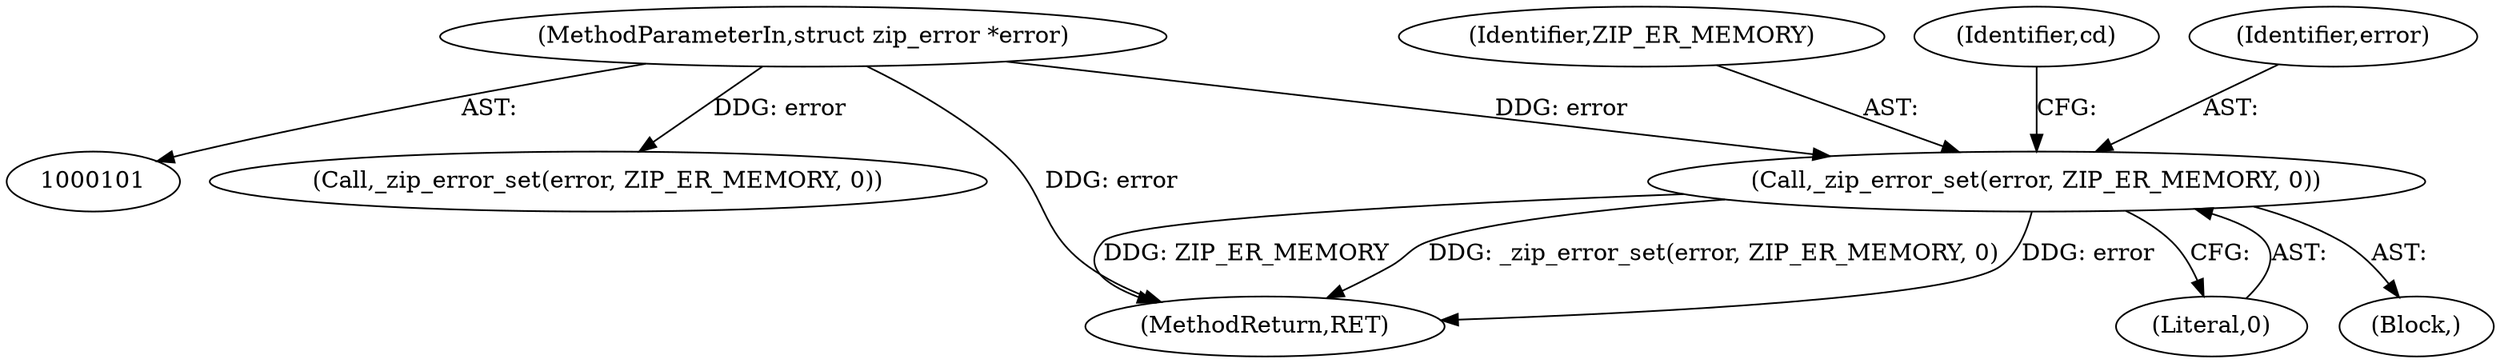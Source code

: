 digraph "0_php_ef8fc4b53d92fbfcd8ef1abbd6f2f5fe2c4a11e5@pointer" {
"1000157" [label="(Call,_zip_error_set(error, ZIP_ER_MEMORY, 0))"];
"1000103" [label="(MethodParameterIn,struct zip_error *error)"];
"1000103" [label="(MethodParameterIn,struct zip_error *error)"];
"1000159" [label="(Identifier,ZIP_ER_MEMORY)"];
"1000162" [label="(Identifier,cd)"];
"1000118" [label="(Call,_zip_error_set(error, ZIP_ER_MEMORY, 0))"];
"1000158" [label="(Identifier,error)"];
"1000156" [label="(Block,)"];
"1000157" [label="(Call,_zip_error_set(error, ZIP_ER_MEMORY, 0))"];
"1000191" [label="(MethodReturn,RET)"];
"1000160" [label="(Literal,0)"];
"1000157" -> "1000156"  [label="AST: "];
"1000157" -> "1000160"  [label="CFG: "];
"1000158" -> "1000157"  [label="AST: "];
"1000159" -> "1000157"  [label="AST: "];
"1000160" -> "1000157"  [label="AST: "];
"1000162" -> "1000157"  [label="CFG: "];
"1000157" -> "1000191"  [label="DDG: ZIP_ER_MEMORY"];
"1000157" -> "1000191"  [label="DDG: _zip_error_set(error, ZIP_ER_MEMORY, 0)"];
"1000157" -> "1000191"  [label="DDG: error"];
"1000103" -> "1000157"  [label="DDG: error"];
"1000103" -> "1000101"  [label="AST: "];
"1000103" -> "1000191"  [label="DDG: error"];
"1000103" -> "1000118"  [label="DDG: error"];
}
